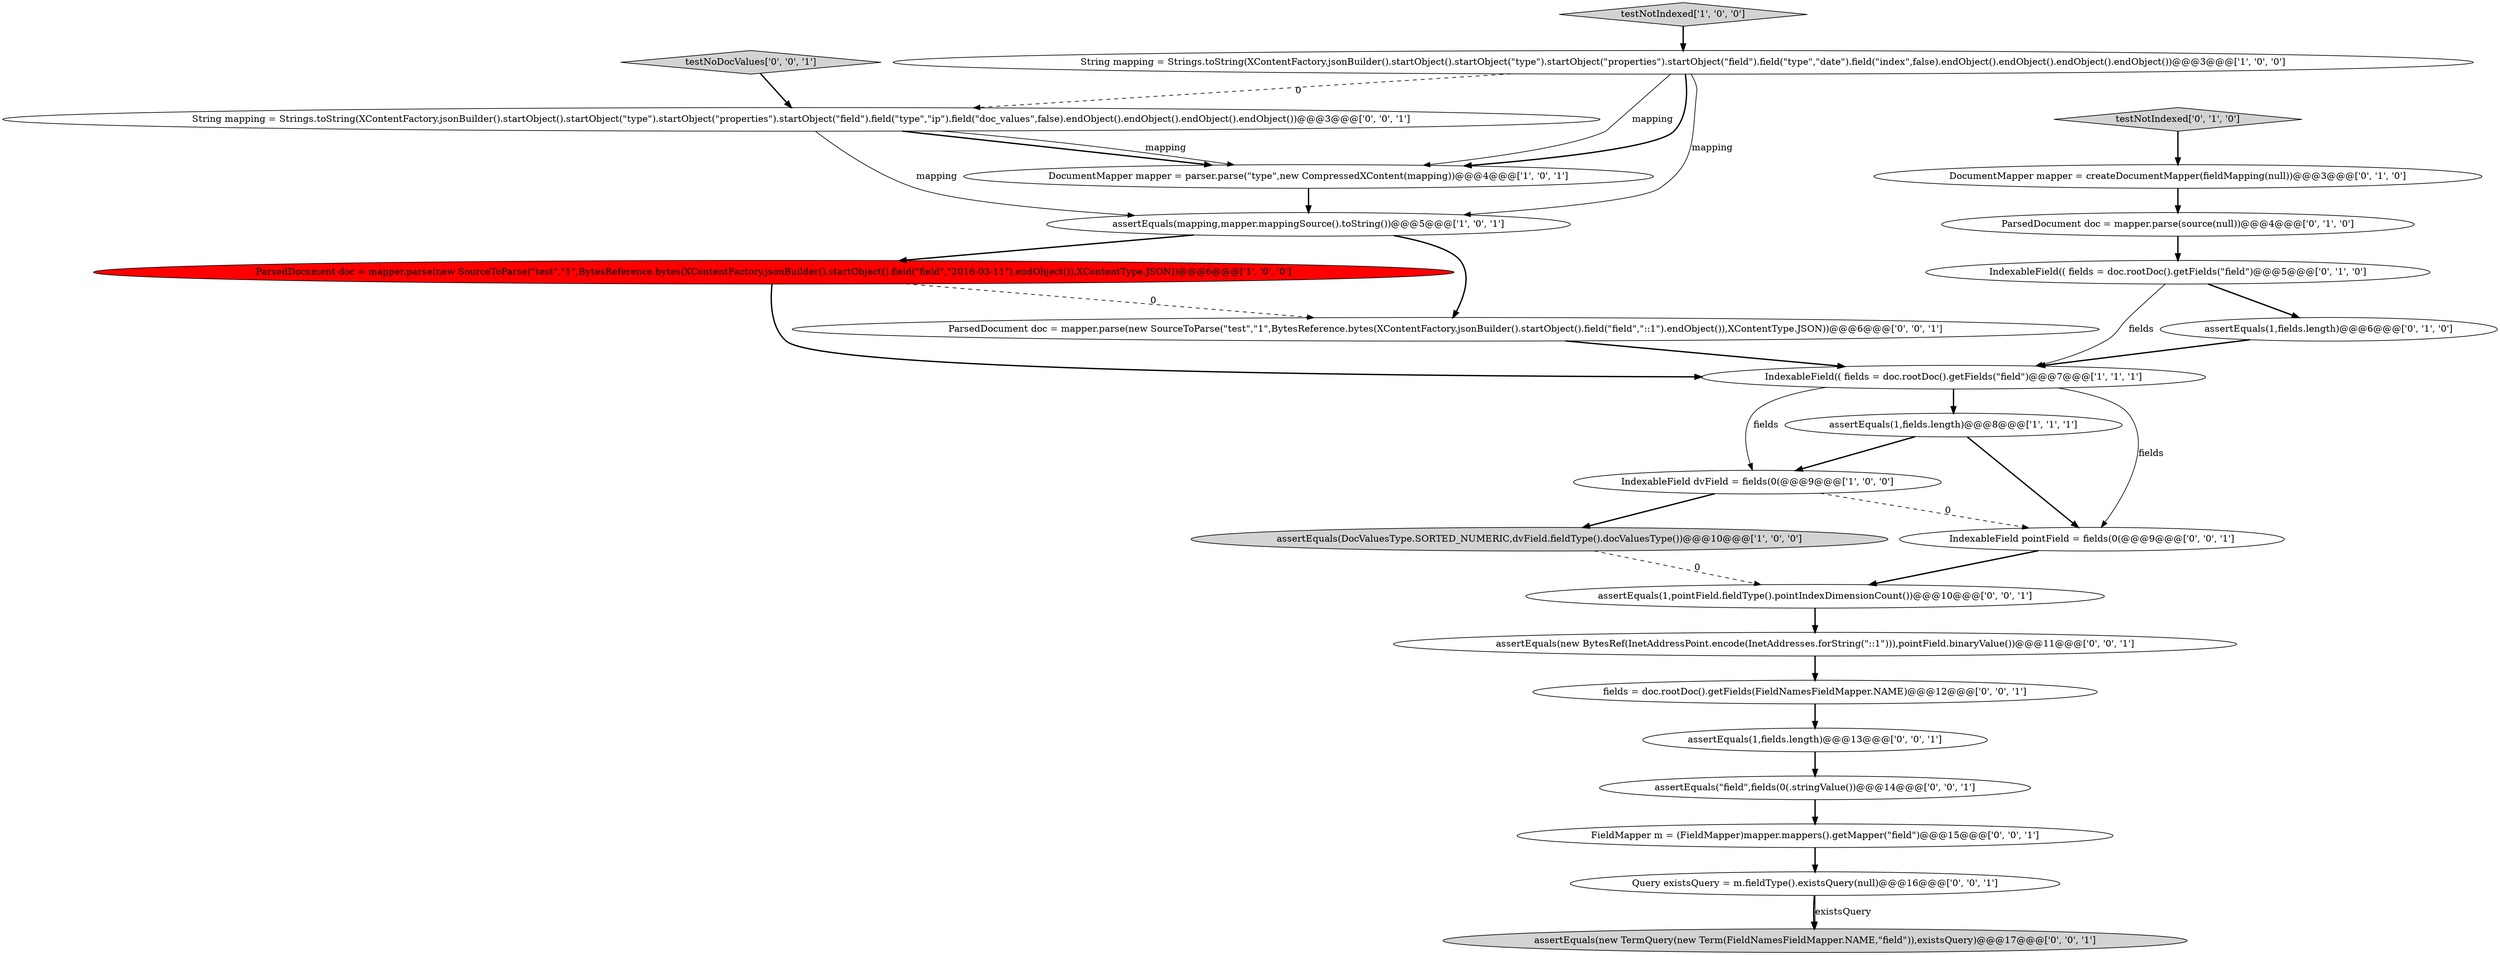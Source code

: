 digraph {
4 [style = filled, label = "assertEquals(DocValuesType.SORTED_NUMERIC,dvField.fieldType().docValuesType())@@@10@@@['1', '0', '0']", fillcolor = lightgray, shape = ellipse image = "AAA0AAABBB1BBB"];
0 [style = filled, label = "IndexableField(( fields = doc.rootDoc().getFields(\"field\")@@@7@@@['1', '1', '1']", fillcolor = white, shape = ellipse image = "AAA0AAABBB1BBB"];
3 [style = filled, label = "ParsedDocument doc = mapper.parse(new SourceToParse(\"test\",\"1\",BytesReference.bytes(XContentFactory.jsonBuilder().startObject().field(\"field\",\"2016-03-11\").endObject()),XContentType.JSON))@@@6@@@['1', '0', '0']", fillcolor = red, shape = ellipse image = "AAA1AAABBB1BBB"];
11 [style = filled, label = "testNotIndexed['0', '1', '0']", fillcolor = lightgray, shape = diamond image = "AAA0AAABBB2BBB"];
10 [style = filled, label = "assertEquals(1,fields.length)@@@6@@@['0', '1', '0']", fillcolor = white, shape = ellipse image = "AAA0AAABBB2BBB"];
5 [style = filled, label = "testNotIndexed['1', '0', '0']", fillcolor = lightgray, shape = diamond image = "AAA0AAABBB1BBB"];
21 [style = filled, label = "assertEquals(new BytesRef(InetAddressPoint.encode(InetAddresses.forString(\"::1\"))),pointField.binaryValue())@@@11@@@['0', '0', '1']", fillcolor = white, shape = ellipse image = "AAA0AAABBB3BBB"];
17 [style = filled, label = "assertEquals(1,pointField.fieldType().pointIndexDimensionCount())@@@10@@@['0', '0', '1']", fillcolor = white, shape = ellipse image = "AAA0AAABBB3BBB"];
20 [style = filled, label = "testNoDocValues['0', '0', '1']", fillcolor = lightgray, shape = diamond image = "AAA0AAABBB3BBB"];
19 [style = filled, label = "IndexableField pointField = fields(0(@@@9@@@['0', '0', '1']", fillcolor = white, shape = ellipse image = "AAA0AAABBB3BBB"];
22 [style = filled, label = "Query existsQuery = m.fieldType().existsQuery(null)@@@16@@@['0', '0', '1']", fillcolor = white, shape = ellipse image = "AAA0AAABBB3BBB"];
12 [style = filled, label = "DocumentMapper mapper = createDocumentMapper(fieldMapping(null))@@@3@@@['0', '1', '0']", fillcolor = white, shape = ellipse image = "AAA0AAABBB2BBB"];
9 [style = filled, label = "IndexableField(( fields = doc.rootDoc().getFields(\"field\")@@@5@@@['0', '1', '0']", fillcolor = white, shape = ellipse image = "AAA0AAABBB2BBB"];
8 [style = filled, label = "assertEquals(1,fields.length)@@@8@@@['1', '1', '1']", fillcolor = white, shape = ellipse image = "AAA0AAABBB1BBB"];
13 [style = filled, label = "ParsedDocument doc = mapper.parse(source(null))@@@4@@@['0', '1', '0']", fillcolor = white, shape = ellipse image = "AAA0AAABBB2BBB"];
1 [style = filled, label = "String mapping = Strings.toString(XContentFactory.jsonBuilder().startObject().startObject(\"type\").startObject(\"properties\").startObject(\"field\").field(\"type\",\"date\").field(\"index\",false).endObject().endObject().endObject().endObject())@@@3@@@['1', '0', '0']", fillcolor = white, shape = ellipse image = "AAA0AAABBB1BBB"];
15 [style = filled, label = "String mapping = Strings.toString(XContentFactory.jsonBuilder().startObject().startObject(\"type\").startObject(\"properties\").startObject(\"field\").field(\"type\",\"ip\").field(\"doc_values\",false).endObject().endObject().endObject().endObject())@@@3@@@['0', '0', '1']", fillcolor = white, shape = ellipse image = "AAA0AAABBB3BBB"];
7 [style = filled, label = "IndexableField dvField = fields(0(@@@9@@@['1', '0', '0']", fillcolor = white, shape = ellipse image = "AAA0AAABBB1BBB"];
14 [style = filled, label = "assertEquals(\"field\",fields(0(.stringValue())@@@14@@@['0', '0', '1']", fillcolor = white, shape = ellipse image = "AAA0AAABBB3BBB"];
25 [style = filled, label = "fields = doc.rootDoc().getFields(FieldNamesFieldMapper.NAME)@@@12@@@['0', '0', '1']", fillcolor = white, shape = ellipse image = "AAA0AAABBB3BBB"];
23 [style = filled, label = "ParsedDocument doc = mapper.parse(new SourceToParse(\"test\",\"1\",BytesReference.bytes(XContentFactory.jsonBuilder().startObject().field(\"field\",\"::1\").endObject()),XContentType.JSON))@@@6@@@['0', '0', '1']", fillcolor = white, shape = ellipse image = "AAA0AAABBB3BBB"];
6 [style = filled, label = "DocumentMapper mapper = parser.parse(\"type\",new CompressedXContent(mapping))@@@4@@@['1', '0', '1']", fillcolor = white, shape = ellipse image = "AAA0AAABBB1BBB"];
18 [style = filled, label = "FieldMapper m = (FieldMapper)mapper.mappers().getMapper(\"field\")@@@15@@@['0', '0', '1']", fillcolor = white, shape = ellipse image = "AAA0AAABBB3BBB"];
16 [style = filled, label = "assertEquals(new TermQuery(new Term(FieldNamesFieldMapper.NAME,\"field\")),existsQuery)@@@17@@@['0', '0', '1']", fillcolor = lightgray, shape = ellipse image = "AAA0AAABBB3BBB"];
24 [style = filled, label = "assertEquals(1,fields.length)@@@13@@@['0', '0', '1']", fillcolor = white, shape = ellipse image = "AAA0AAABBB3BBB"];
2 [style = filled, label = "assertEquals(mapping,mapper.mappingSource().toString())@@@5@@@['1', '0', '1']", fillcolor = white, shape = ellipse image = "AAA0AAABBB1BBB"];
4->17 [style = dashed, label="0"];
22->16 [style = bold, label=""];
8->19 [style = bold, label=""];
1->15 [style = dashed, label="0"];
2->3 [style = bold, label=""];
0->7 [style = solid, label="fields"];
0->19 [style = solid, label="fields"];
1->6 [style = solid, label="mapping"];
11->12 [style = bold, label=""];
15->6 [style = bold, label=""];
19->17 [style = bold, label=""];
7->4 [style = bold, label=""];
15->6 [style = solid, label="mapping"];
9->10 [style = bold, label=""];
1->2 [style = solid, label="mapping"];
21->25 [style = bold, label=""];
23->0 [style = bold, label=""];
3->0 [style = bold, label=""];
8->7 [style = bold, label=""];
24->14 [style = bold, label=""];
6->2 [style = bold, label=""];
3->23 [style = dashed, label="0"];
2->23 [style = bold, label=""];
12->13 [style = bold, label=""];
5->1 [style = bold, label=""];
25->24 [style = bold, label=""];
1->6 [style = bold, label=""];
18->22 [style = bold, label=""];
7->19 [style = dashed, label="0"];
9->0 [style = solid, label="fields"];
10->0 [style = bold, label=""];
0->8 [style = bold, label=""];
15->2 [style = solid, label="mapping"];
14->18 [style = bold, label=""];
22->16 [style = solid, label="existsQuery"];
13->9 [style = bold, label=""];
20->15 [style = bold, label=""];
17->21 [style = bold, label=""];
}
